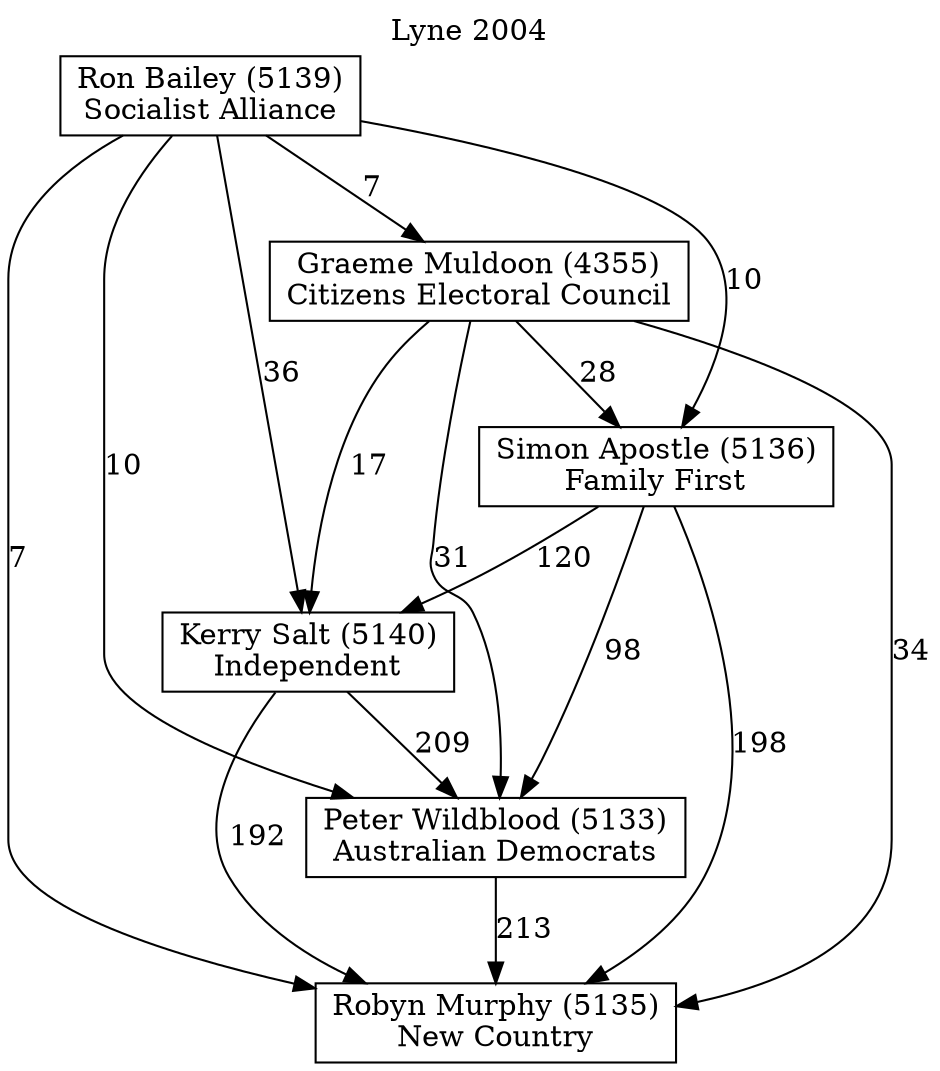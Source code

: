 // House preference flow
digraph "Robyn Murphy (5135)_Lyne_2004" {
	graph [label="Lyne 2004" labelloc=t mclimit=2]
	node [shape=box]
	"Robyn Murphy (5135)" [label="Robyn Murphy (5135)
New Country"]
	"Peter Wildblood (5133)" [label="Peter Wildblood (5133)
Australian Democrats"]
	"Kerry Salt (5140)" [label="Kerry Salt (5140)
Independent"]
	"Simon Apostle (5136)" [label="Simon Apostle (5136)
Family First"]
	"Graeme Muldoon (4355)" [label="Graeme Muldoon (4355)
Citizens Electoral Council"]
	"Ron Bailey (5139)" [label="Ron Bailey (5139)
Socialist Alliance"]
	"Peter Wildblood (5133)" -> "Robyn Murphy (5135)" [label=213]
	"Kerry Salt (5140)" -> "Peter Wildblood (5133)" [label=209]
	"Simon Apostle (5136)" -> "Kerry Salt (5140)" [label=120]
	"Graeme Muldoon (4355)" -> "Simon Apostle (5136)" [label=28]
	"Ron Bailey (5139)" -> "Graeme Muldoon (4355)" [label=7]
	"Kerry Salt (5140)" -> "Robyn Murphy (5135)" [label=192]
	"Simon Apostle (5136)" -> "Robyn Murphy (5135)" [label=198]
	"Graeme Muldoon (4355)" -> "Robyn Murphy (5135)" [label=34]
	"Ron Bailey (5139)" -> "Robyn Murphy (5135)" [label=7]
	"Ron Bailey (5139)" -> "Simon Apostle (5136)" [label=10]
	"Graeme Muldoon (4355)" -> "Kerry Salt (5140)" [label=17]
	"Ron Bailey (5139)" -> "Kerry Salt (5140)" [label=36]
	"Simon Apostle (5136)" -> "Peter Wildblood (5133)" [label=98]
	"Graeme Muldoon (4355)" -> "Peter Wildblood (5133)" [label=31]
	"Ron Bailey (5139)" -> "Peter Wildblood (5133)" [label=10]
}

